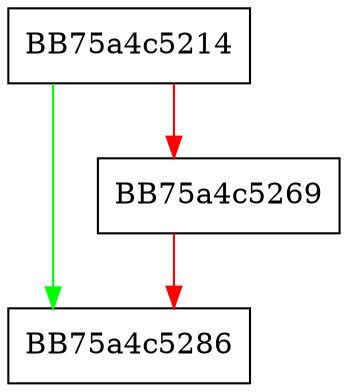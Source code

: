 digraph GetNonRemediationRelatedProcessList {
  node [shape="box"];
  graph [splines=ortho];
  BB75a4c5214 -> BB75a4c5286 [color="green"];
  BB75a4c5214 -> BB75a4c5269 [color="red"];
  BB75a4c5269 -> BB75a4c5286 [color="red"];
}